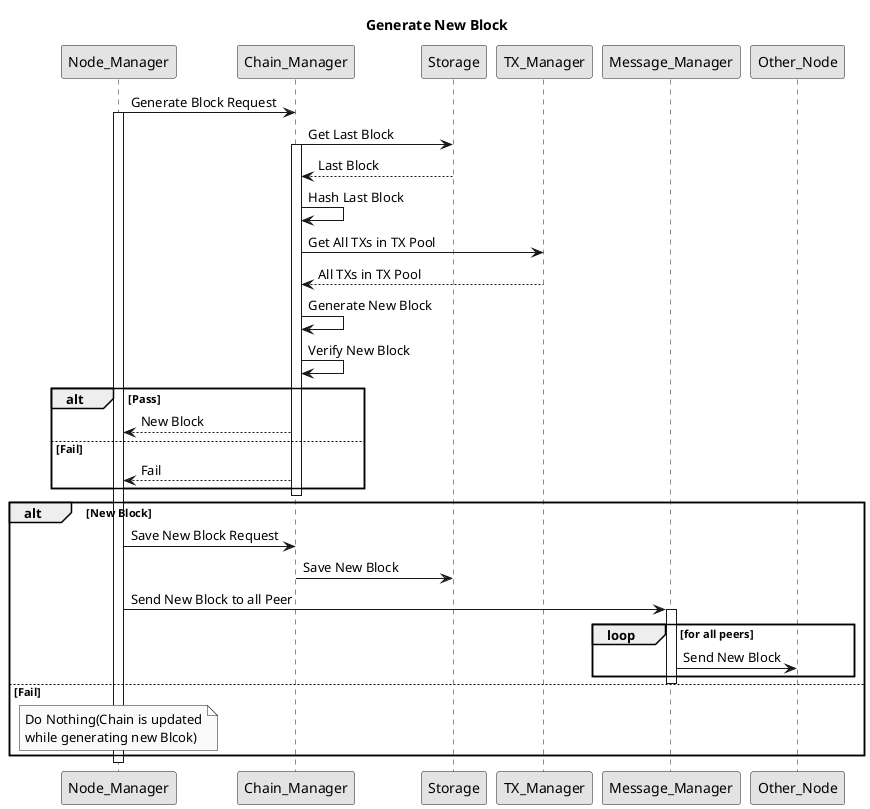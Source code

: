 @startuml
skinparam shadowing false
skinparam monochrome true

title Generate New Block

Node_Manager -> Chain_Manager: Generate Block Request
activate Node_Manager
Chain_Manager -> Storage: Get Last Block
activate Chain_Manager
Storage --> Chain_Manager: Last Block
Chain_Manager -> Chain_Manager: Hash Last Block
Chain_Manager -> TX_Manager: Get All TXs in TX Pool
TX_Manager --> Chain_Manager: All TXs in TX Pool
Chain_Manager -> Chain_Manager: Generate New Block
Chain_Manager -> Chain_Manager: Verify New Block
alt Pass
  Chain_Manager --> Node_Manager: New Block
else Fail
  Chain_Manager --> Node_Manager: Fail
end
deactivate Chain_Manager
alt New Block
  Node_Manager -> Chain_Manager: Save New Block Request
  Chain_Manager -> Storage: Save New Block
  Node_Manager -> Message_Manager: Send New Block to all Peer
  activate Message_Manager
  loop for all peers
    Message_Manager -> Other_Node: Send New Block
  end
  deactivate Message_Manager
else Fail
  note over Node_Manager: Do Nothing(Chain is updated\nwhile generating new Blcok)
end
deactivate Node_Manager
@enduml
